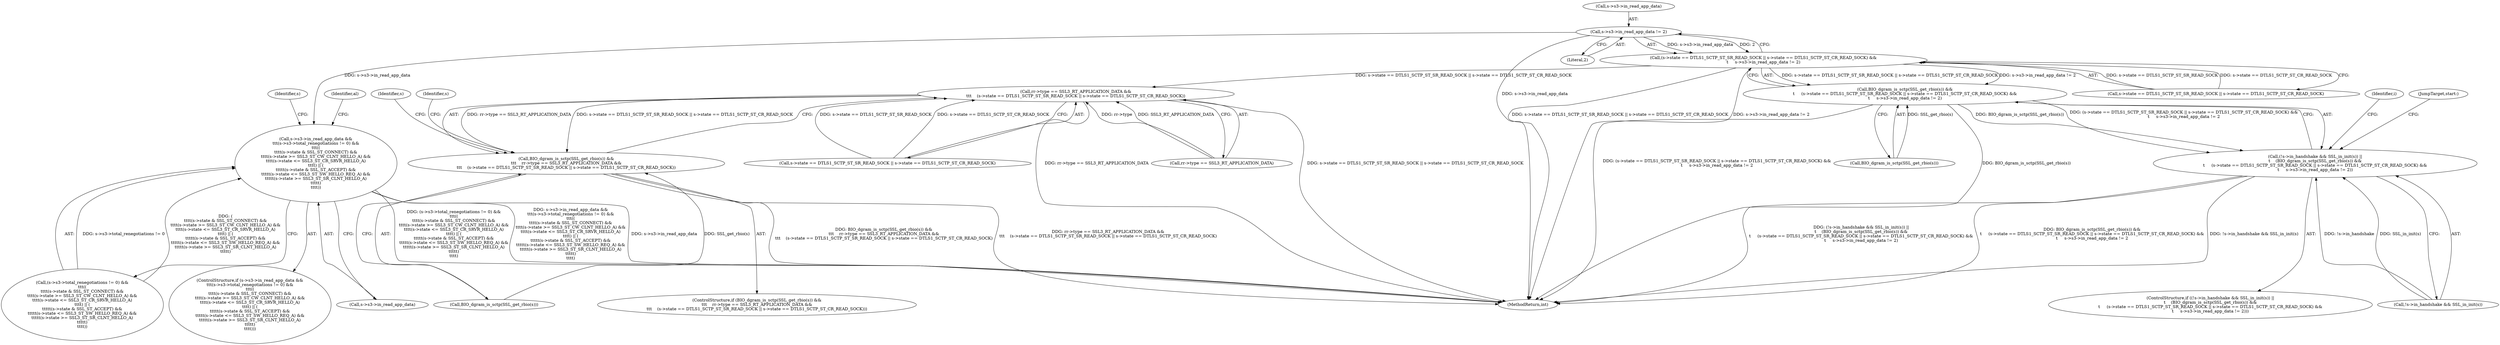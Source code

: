 digraph "0_openssl_103b171d8fc282ef435f8de9afbf7782e312961f_3@API" {
"1000249" [label="(Call,s->s3->in_read_app_data != 2)"];
"1000237" [label="(Call,(s->state == DTLS1_SCTP_ST_SR_READ_SOCK || s->state == DTLS1_SCTP_ST_CR_READ_SOCK) &&\n\t     s->s3->in_read_app_data != 2)"];
"1000233" [label="(Call,BIO_dgram_is_sctp(SSL_get_rbio(s)) &&\n\t     (s->state == DTLS1_SCTP_ST_SR_READ_SOCK || s->state == DTLS1_SCTP_ST_CR_READ_SOCK) &&\n\t     s->s3->in_read_app_data != 2)"];
"1000225" [label="(Call,(!s->in_handshake && SSL_in_init(s)) ||\n\t    (BIO_dgram_is_sctp(SSL_get_rbio(s)) &&\n\t     (s->state == DTLS1_SCTP_ST_SR_READ_SOCK || s->state == DTLS1_SCTP_ST_CR_READ_SOCK) &&\n\t     s->s3->in_read_app_data != 2))"];
"1000572" [label="(Call,rr->type == SSL3_RT_APPLICATION_DATA &&\n\t\t\t    (s->state == DTLS1_SCTP_ST_SR_READ_SOCK || s->state == DTLS1_SCTP_ST_CR_READ_SOCK))"];
"1000568" [label="(Call,BIO_dgram_is_sctp(SSL_get_rbio(s)) &&\n\t\t\t    rr->type == SSL3_RT_APPLICATION_DATA &&\n\t\t\t    (s->state == DTLS1_SCTP_ST_SR_READ_SOCK || s->state == DTLS1_SCTP_ST_CR_READ_SOCK))"];
"1001629" [label="(Call,s->s3->in_read_app_data &&\n\t\t\t(s->s3->total_renegotiations != 0) &&\n\t\t\t((\n\t\t\t\t(s->state & SSL_ST_CONNECT) &&\n\t\t\t\t(s->state >= SSL3_ST_CW_CLNT_HELLO_A) &&\n\t\t\t\t(s->state <= SSL3_ST_CR_SRVR_HELLO_A)\n\t\t\t\t) || (\n\t\t\t\t\t(s->state & SSL_ST_ACCEPT) &&\n\t\t\t\t\t(s->state <= SSL3_ST_SW_HELLO_REQ_A) &&\n\t\t\t\t\t(s->state >= SSL3_ST_SR_CLNT_HELLO_A)\n\t\t\t\t\t)\n\t\t\t\t))"];
"1000224" [label="(ControlStructure,if ((!s->in_handshake && SSL_in_init(s)) ||\n\t    (BIO_dgram_is_sctp(SSL_get_rbio(s)) &&\n\t     (s->state == DTLS1_SCTP_ST_SR_READ_SOCK || s->state == DTLS1_SCTP_ST_CR_READ_SOCK) &&\n\t     s->s3->in_read_app_data != 2)))"];
"1000255" [label="(Literal,2)"];
"1000258" [label="(Identifier,i)"];
"1000605" [label="(Identifier,s)"];
"1001682" [label="(Identifier,s)"];
"1001629" [label="(Call,s->s3->in_read_app_data &&\n\t\t\t(s->s3->total_renegotiations != 0) &&\n\t\t\t((\n\t\t\t\t(s->state & SSL_ST_CONNECT) &&\n\t\t\t\t(s->state >= SSL3_ST_CW_CLNT_HELLO_A) &&\n\t\t\t\t(s->state <= SSL3_ST_CR_SRVR_HELLO_A)\n\t\t\t\t) || (\n\t\t\t\t\t(s->state & SSL_ST_ACCEPT) &&\n\t\t\t\t\t(s->state <= SSL3_ST_SW_HELLO_REQ_A) &&\n\t\t\t\t\t(s->state >= SSL3_ST_SR_CLNT_HELLO_A)\n\t\t\t\t\t)\n\t\t\t\t))"];
"1000226" [label="(Call,!s->in_handshake && SSL_in_init(s))"];
"1001692" [label="(Identifier,al)"];
"1001628" [label="(ControlStructure,if (s->s3->in_read_app_data &&\n\t\t\t(s->s3->total_renegotiations != 0) &&\n\t\t\t((\n\t\t\t\t(s->state & SSL_ST_CONNECT) &&\n\t\t\t\t(s->state >= SSL3_ST_CW_CLNT_HELLO_A) &&\n\t\t\t\t(s->state <= SSL3_ST_CR_SRVR_HELLO_A)\n\t\t\t\t) || (\n\t\t\t\t\t(s->state & SSL_ST_ACCEPT) &&\n\t\t\t\t\t(s->state <= SSL3_ST_SW_HELLO_REQ_A) &&\n\t\t\t\t\t(s->state >= SSL3_ST_SR_CLNT_HELLO_A)\n\t\t\t\t\t)\n\t\t\t\t)))"];
"1000592" [label="(Identifier,s)"];
"1000573" [label="(Call,rr->type == SSL3_RT_APPLICATION_DATA)"];
"1000568" [label="(Call,BIO_dgram_is_sctp(SSL_get_rbio(s)) &&\n\t\t\t    rr->type == SSL3_RT_APPLICATION_DATA &&\n\t\t\t    (s->state == DTLS1_SCTP_ST_SR_READ_SOCK || s->state == DTLS1_SCTP_ST_CR_READ_SOCK))"];
"1001630" [label="(Call,s->s3->in_read_app_data)"];
"1001635" [label="(Call,(s->s3->total_renegotiations != 0) &&\n\t\t\t((\n\t\t\t\t(s->state & SSL_ST_CONNECT) &&\n\t\t\t\t(s->state >= SSL3_ST_CW_CLNT_HELLO_A) &&\n\t\t\t\t(s->state <= SSL3_ST_CR_SRVR_HELLO_A)\n\t\t\t\t) || (\n\t\t\t\t\t(s->state & SSL_ST_ACCEPT) &&\n\t\t\t\t\t(s->state <= SSL3_ST_SW_HELLO_REQ_A) &&\n\t\t\t\t\t(s->state >= SSL3_ST_SR_CLNT_HELLO_A)\n\t\t\t\t\t)\n\t\t\t\t))"];
"1000569" [label="(Call,BIO_dgram_is_sctp(SSL_get_rbio(s)))"];
"1000578" [label="(Call,s->state == DTLS1_SCTP_ST_SR_READ_SOCK || s->state == DTLS1_SCTP_ST_CR_READ_SOCK)"];
"1000567" [label="(ControlStructure,if (BIO_dgram_is_sctp(SSL_get_rbio(s)) &&\n\t\t\t    rr->type == SSL3_RT_APPLICATION_DATA &&\n\t\t\t    (s->state == DTLS1_SCTP_ST_SR_READ_SOCK || s->state == DTLS1_SCTP_ST_CR_READ_SOCK)))"];
"1000250" [label="(Call,s->s3->in_read_app_data)"];
"1000234" [label="(Call,BIO_dgram_is_sctp(SSL_get_rbio(s)))"];
"1001707" [label="(MethodReturn,int)"];
"1000249" [label="(Call,s->s3->in_read_app_data != 2)"];
"1000233" [label="(Call,BIO_dgram_is_sctp(SSL_get_rbio(s)) &&\n\t     (s->state == DTLS1_SCTP_ST_SR_READ_SOCK || s->state == DTLS1_SCTP_ST_CR_READ_SOCK) &&\n\t     s->s3->in_read_app_data != 2)"];
"1000237" [label="(Call,(s->state == DTLS1_SCTP_ST_SR_READ_SOCK || s->state == DTLS1_SCTP_ST_CR_READ_SOCK) &&\n\t     s->s3->in_read_app_data != 2)"];
"1000238" [label="(Call,s->state == DTLS1_SCTP_ST_SR_READ_SOCK || s->state == DTLS1_SCTP_ST_CR_READ_SOCK)"];
"1000225" [label="(Call,(!s->in_handshake && SSL_in_init(s)) ||\n\t    (BIO_dgram_is_sctp(SSL_get_rbio(s)) &&\n\t     (s->state == DTLS1_SCTP_ST_SR_READ_SOCK || s->state == DTLS1_SCTP_ST_CR_READ_SOCK) &&\n\t     s->s3->in_read_app_data != 2))"];
"1000572" [label="(Call,rr->type == SSL3_RT_APPLICATION_DATA &&\n\t\t\t    (s->state == DTLS1_SCTP_ST_SR_READ_SOCK || s->state == DTLS1_SCTP_ST_CR_READ_SOCK))"];
"1000278" [label="(JumpTarget,start:)"];
"1000249" -> "1000237"  [label="AST: "];
"1000249" -> "1000255"  [label="CFG: "];
"1000250" -> "1000249"  [label="AST: "];
"1000255" -> "1000249"  [label="AST: "];
"1000237" -> "1000249"  [label="CFG: "];
"1000249" -> "1001707"  [label="DDG: s->s3->in_read_app_data"];
"1000249" -> "1000237"  [label="DDG: s->s3->in_read_app_data"];
"1000249" -> "1000237"  [label="DDG: 2"];
"1000249" -> "1001629"  [label="DDG: s->s3->in_read_app_data"];
"1000237" -> "1000233"  [label="AST: "];
"1000237" -> "1000238"  [label="CFG: "];
"1000238" -> "1000237"  [label="AST: "];
"1000233" -> "1000237"  [label="CFG: "];
"1000237" -> "1001707"  [label="DDG: s->state == DTLS1_SCTP_ST_SR_READ_SOCK || s->state == DTLS1_SCTP_ST_CR_READ_SOCK"];
"1000237" -> "1001707"  [label="DDG: s->s3->in_read_app_data != 2"];
"1000237" -> "1000233"  [label="DDG: s->state == DTLS1_SCTP_ST_SR_READ_SOCK || s->state == DTLS1_SCTP_ST_CR_READ_SOCK"];
"1000237" -> "1000233"  [label="DDG: s->s3->in_read_app_data != 2"];
"1000238" -> "1000237"  [label="DDG: s->state == DTLS1_SCTP_ST_SR_READ_SOCK"];
"1000238" -> "1000237"  [label="DDG: s->state == DTLS1_SCTP_ST_CR_READ_SOCK"];
"1000237" -> "1000572"  [label="DDG: s->state == DTLS1_SCTP_ST_SR_READ_SOCK || s->state == DTLS1_SCTP_ST_CR_READ_SOCK"];
"1000233" -> "1000225"  [label="AST: "];
"1000233" -> "1000234"  [label="CFG: "];
"1000234" -> "1000233"  [label="AST: "];
"1000225" -> "1000233"  [label="CFG: "];
"1000233" -> "1001707"  [label="DDG: (s->state == DTLS1_SCTP_ST_SR_READ_SOCK || s->state == DTLS1_SCTP_ST_CR_READ_SOCK) &&\n\t     s->s3->in_read_app_data != 2"];
"1000233" -> "1001707"  [label="DDG: BIO_dgram_is_sctp(SSL_get_rbio(s))"];
"1000233" -> "1000225"  [label="DDG: BIO_dgram_is_sctp(SSL_get_rbio(s))"];
"1000233" -> "1000225"  [label="DDG: (s->state == DTLS1_SCTP_ST_SR_READ_SOCK || s->state == DTLS1_SCTP_ST_CR_READ_SOCK) &&\n\t     s->s3->in_read_app_data != 2"];
"1000234" -> "1000233"  [label="DDG: SSL_get_rbio(s)"];
"1000225" -> "1000224"  [label="AST: "];
"1000225" -> "1000226"  [label="CFG: "];
"1000226" -> "1000225"  [label="AST: "];
"1000258" -> "1000225"  [label="CFG: "];
"1000278" -> "1000225"  [label="CFG: "];
"1000225" -> "1001707"  [label="DDG: (!s->in_handshake && SSL_in_init(s)) ||\n\t    (BIO_dgram_is_sctp(SSL_get_rbio(s)) &&\n\t     (s->state == DTLS1_SCTP_ST_SR_READ_SOCK || s->state == DTLS1_SCTP_ST_CR_READ_SOCK) &&\n\t     s->s3->in_read_app_data != 2)"];
"1000225" -> "1001707"  [label="DDG: BIO_dgram_is_sctp(SSL_get_rbio(s)) &&\n\t     (s->state == DTLS1_SCTP_ST_SR_READ_SOCK || s->state == DTLS1_SCTP_ST_CR_READ_SOCK) &&\n\t     s->s3->in_read_app_data != 2"];
"1000225" -> "1001707"  [label="DDG: !s->in_handshake && SSL_in_init(s)"];
"1000226" -> "1000225"  [label="DDG: !s->in_handshake"];
"1000226" -> "1000225"  [label="DDG: SSL_in_init(s)"];
"1000572" -> "1000568"  [label="AST: "];
"1000572" -> "1000573"  [label="CFG: "];
"1000572" -> "1000578"  [label="CFG: "];
"1000573" -> "1000572"  [label="AST: "];
"1000578" -> "1000572"  [label="AST: "];
"1000568" -> "1000572"  [label="CFG: "];
"1000572" -> "1001707"  [label="DDG: s->state == DTLS1_SCTP_ST_SR_READ_SOCK || s->state == DTLS1_SCTP_ST_CR_READ_SOCK"];
"1000572" -> "1001707"  [label="DDG: rr->type == SSL3_RT_APPLICATION_DATA"];
"1000572" -> "1000568"  [label="DDG: rr->type == SSL3_RT_APPLICATION_DATA"];
"1000572" -> "1000568"  [label="DDG: s->state == DTLS1_SCTP_ST_SR_READ_SOCK || s->state == DTLS1_SCTP_ST_CR_READ_SOCK"];
"1000573" -> "1000572"  [label="DDG: rr->type"];
"1000573" -> "1000572"  [label="DDG: SSL3_RT_APPLICATION_DATA"];
"1000578" -> "1000572"  [label="DDG: s->state == DTLS1_SCTP_ST_SR_READ_SOCK"];
"1000578" -> "1000572"  [label="DDG: s->state == DTLS1_SCTP_ST_CR_READ_SOCK"];
"1000568" -> "1000567"  [label="AST: "];
"1000568" -> "1000569"  [label="CFG: "];
"1000569" -> "1000568"  [label="AST: "];
"1000592" -> "1000568"  [label="CFG: "];
"1000605" -> "1000568"  [label="CFG: "];
"1000568" -> "1001707"  [label="DDG: BIO_dgram_is_sctp(SSL_get_rbio(s)) &&\n\t\t\t    rr->type == SSL3_RT_APPLICATION_DATA &&\n\t\t\t    (s->state == DTLS1_SCTP_ST_SR_READ_SOCK || s->state == DTLS1_SCTP_ST_CR_READ_SOCK)"];
"1000568" -> "1001707"  [label="DDG: rr->type == SSL3_RT_APPLICATION_DATA &&\n\t\t\t    (s->state == DTLS1_SCTP_ST_SR_READ_SOCK || s->state == DTLS1_SCTP_ST_CR_READ_SOCK)"];
"1000569" -> "1000568"  [label="DDG: SSL_get_rbio(s)"];
"1001629" -> "1001628"  [label="AST: "];
"1001629" -> "1001630"  [label="CFG: "];
"1001629" -> "1001635"  [label="CFG: "];
"1001630" -> "1001629"  [label="AST: "];
"1001635" -> "1001629"  [label="AST: "];
"1001682" -> "1001629"  [label="CFG: "];
"1001692" -> "1001629"  [label="CFG: "];
"1001629" -> "1001707"  [label="DDG: (s->s3->total_renegotiations != 0) &&\n\t\t\t((\n\t\t\t\t(s->state & SSL_ST_CONNECT) &&\n\t\t\t\t(s->state >= SSL3_ST_CW_CLNT_HELLO_A) &&\n\t\t\t\t(s->state <= SSL3_ST_CR_SRVR_HELLO_A)\n\t\t\t\t) || (\n\t\t\t\t\t(s->state & SSL_ST_ACCEPT) &&\n\t\t\t\t\t(s->state <= SSL3_ST_SW_HELLO_REQ_A) &&\n\t\t\t\t\t(s->state >= SSL3_ST_SR_CLNT_HELLO_A)\n\t\t\t\t\t)\n\t\t\t\t)"];
"1001629" -> "1001707"  [label="DDG: s->s3->in_read_app_data &&\n\t\t\t(s->s3->total_renegotiations != 0) &&\n\t\t\t((\n\t\t\t\t(s->state & SSL_ST_CONNECT) &&\n\t\t\t\t(s->state >= SSL3_ST_CW_CLNT_HELLO_A) &&\n\t\t\t\t(s->state <= SSL3_ST_CR_SRVR_HELLO_A)\n\t\t\t\t) || (\n\t\t\t\t\t(s->state & SSL_ST_ACCEPT) &&\n\t\t\t\t\t(s->state <= SSL3_ST_SW_HELLO_REQ_A) &&\n\t\t\t\t\t(s->state >= SSL3_ST_SR_CLNT_HELLO_A)\n\t\t\t\t\t)\n\t\t\t\t)"];
"1001629" -> "1001707"  [label="DDG: s->s3->in_read_app_data"];
"1001635" -> "1001629"  [label="DDG: s->s3->total_renegotiations != 0"];
"1001635" -> "1001629"  [label="DDG: (\n\t\t\t\t(s->state & SSL_ST_CONNECT) &&\n\t\t\t\t(s->state >= SSL3_ST_CW_CLNT_HELLO_A) &&\n\t\t\t\t(s->state <= SSL3_ST_CR_SRVR_HELLO_A)\n\t\t\t\t) || (\n\t\t\t\t\t(s->state & SSL_ST_ACCEPT) &&\n\t\t\t\t\t(s->state <= SSL3_ST_SW_HELLO_REQ_A) &&\n\t\t\t\t\t(s->state >= SSL3_ST_SR_CLNT_HELLO_A)\n\t\t\t\t\t)"];
}
